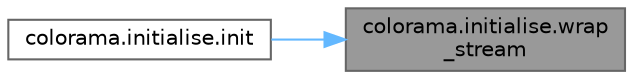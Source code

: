 digraph "colorama.initialise.wrap_stream"
{
 // LATEX_PDF_SIZE
  bgcolor="transparent";
  edge [fontname=Helvetica,fontsize=10,labelfontname=Helvetica,labelfontsize=10];
  node [fontname=Helvetica,fontsize=10,shape=box,height=0.2,width=0.4];
  rankdir="RL";
  Node1 [id="Node000001",label="colorama.initialise.wrap\l_stream",height=0.2,width=0.4,color="gray40", fillcolor="grey60", style="filled", fontcolor="black",tooltip=" "];
  Node1 -> Node2 [id="edge1_Node000001_Node000002",dir="back",color="steelblue1",style="solid",tooltip=" "];
  Node2 [id="Node000002",label="colorama.initialise.init",height=0.2,width=0.4,color="grey40", fillcolor="white", style="filled",URL="$namespacecolorama_1_1initialise.html#a6c89edee1a82c1955165bea381a01cc3",tooltip=" "];
}
